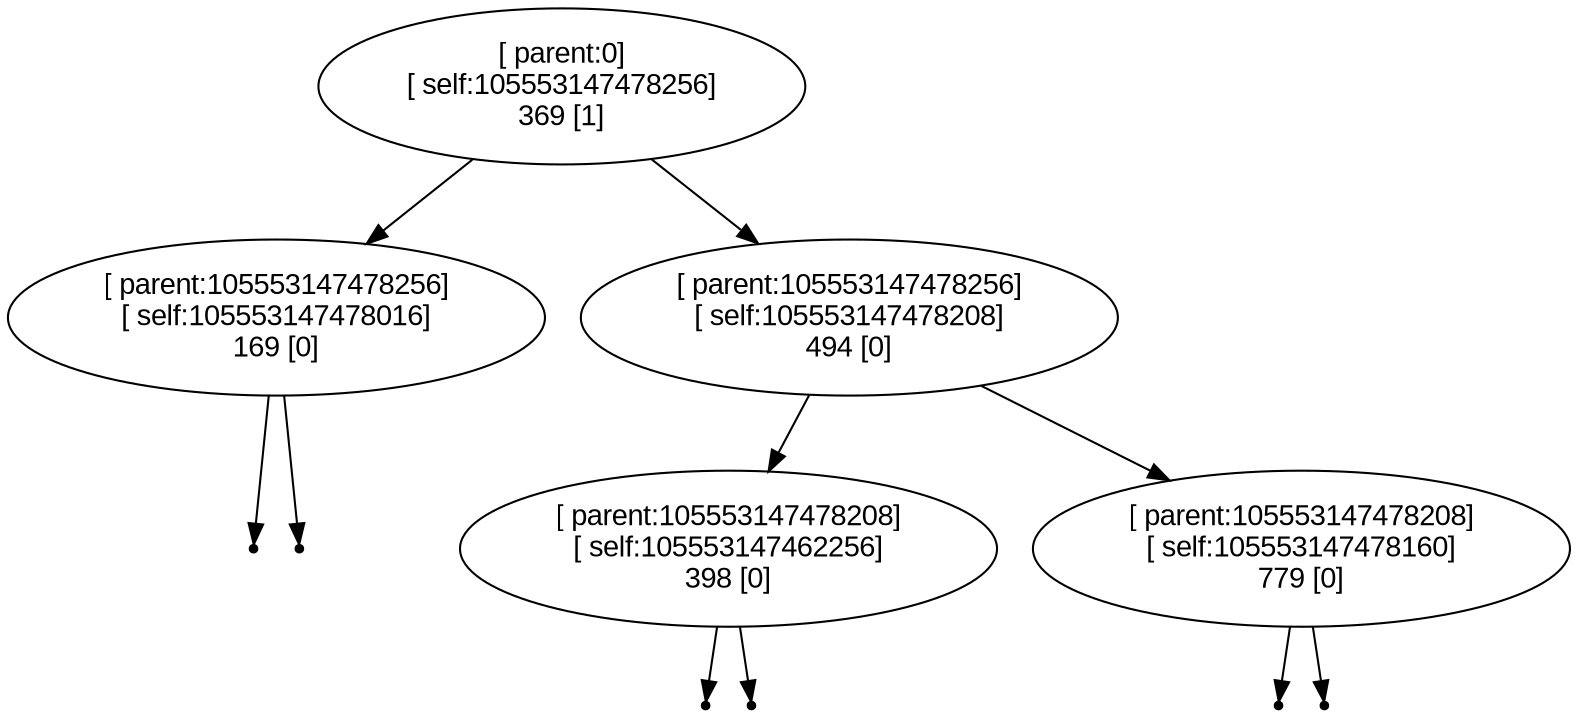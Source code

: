 digraph BST {
    node [fontname="Arial"];
    "[ parent:0]
[ self:105553147478256]
369 [1]" -> "[ parent:105553147478256]
[ self:105553147478016]
169 [0]";
    "[ parent:0]
[ self:105553147478256]
369 [1]" -> "[ parent:105553147478256]
[ self:105553147478208]
494 [0]";
    null13 [shape=point];
    "[ parent:105553147478256]
[ self:105553147478016]
169 [0]" -> "null13"
    null14 [shape=point];
    "[ parent:105553147478256]
[ self:105553147478016]
169 [0]" -> "null14"
    "[ parent:105553147478256]
[ self:105553147478208]
494 [0]" -> "[ parent:105553147478208]
[ self:105553147462256]
398 [0]";
    "[ parent:105553147478256]
[ self:105553147478208]
494 [0]" -> "[ parent:105553147478208]
[ self:105553147478160]
779 [0]";
    null15 [shape=point];
    "[ parent:105553147478208]
[ self:105553147462256]
398 [0]" -> "null15"
    null16 [shape=point];
    "[ parent:105553147478208]
[ self:105553147462256]
398 [0]" -> "null16"
    null17 [shape=point];
    "[ parent:105553147478208]
[ self:105553147478160]
779 [0]" -> "null17"
    null18 [shape=point];
    "[ parent:105553147478208]
[ self:105553147478160]
779 [0]" -> "null18"
}
